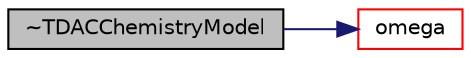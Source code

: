 digraph "~TDACChemistryModel"
{
  bgcolor="transparent";
  edge [fontname="Helvetica",fontsize="10",labelfontname="Helvetica",labelfontsize="10"];
  node [fontname="Helvetica",fontsize="10",shape=record];
  rankdir="LR";
  Node333 [label="~TDACChemistryModel",height=0.2,width=0.4,color="black", fillcolor="grey75", style="filled", fontcolor="black"];
  Node333 -> Node334 [color="midnightblue",fontsize="10",style="solid",fontname="Helvetica"];
  Node334 [label="omega",height=0.2,width=0.4,color="red",URL="$a31065.html#a5ca4661ef89ddf937f332d6f9fa853ea",tooltip="dc/dt = omega, rate of change in concentration, for each species "];
}
